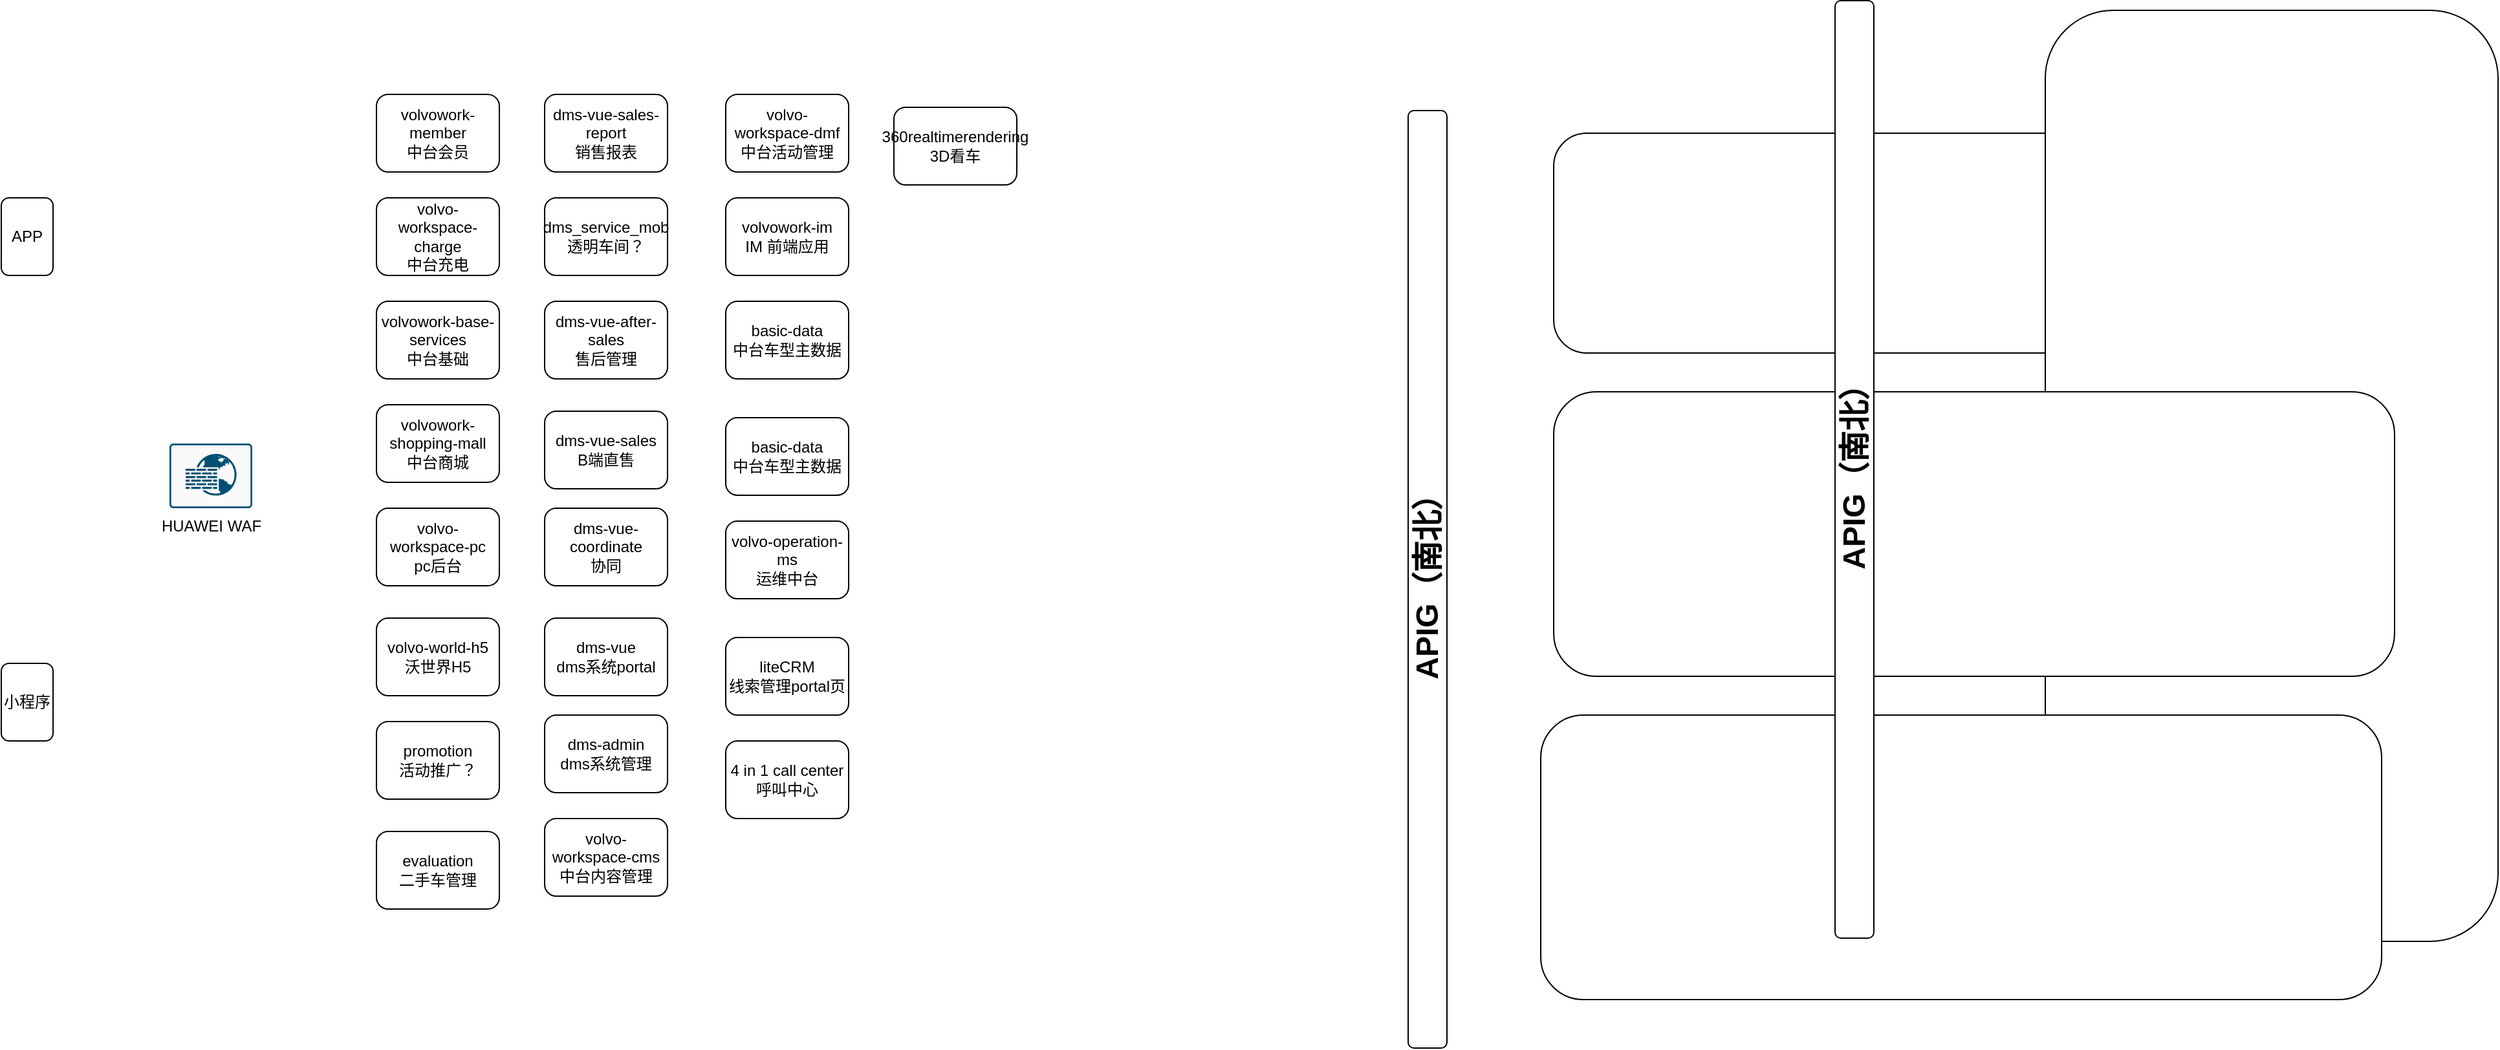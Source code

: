 <mxfile version="21.5.0" type="github">
  <diagram name="Page-1" id="T4evkczM5tz2uir8NdWq">
    <mxGraphModel dx="1434" dy="1856" grid="1" gridSize="10" guides="1" tooltips="1" connect="1" arrows="1" fold="1" page="1" pageScale="1" pageWidth="850" pageHeight="1100" math="0" shadow="0">
      <root>
        <mxCell id="0" />
        <mxCell id="1" parent="0" />
        <mxCell id="0nl9WSmzOAjqTuigGbIG-6" value="HUAWEI WAF" style="sketch=0;points=[[0.015,0.015,0],[0.985,0.015,0],[0.985,0.985,0],[0.015,0.985,0],[0.25,0,0],[0.5,0,0],[0.75,0,0],[1,0.25,0],[1,0.5,0],[1,0.75,0],[0.75,1,0],[0.5,1,0],[0.25,1,0],[0,0.75,0],[0,0.5,0],[0,0.25,0]];verticalLabelPosition=bottom;html=1;verticalAlign=top;aspect=fixed;align=center;pointerEvents=1;shape=mxgraph.cisco19.rect;prIcon=web_application_firewall;fillColor=#FAFAFA;strokeColor=#005073;" parent="1" vertex="1">
          <mxGeometry x="250" y="260" width="64" height="50" as="geometry" />
        </mxCell>
        <mxCell id="0nl9WSmzOAjqTuigGbIG-9" value="小程序" style="rounded=1;whiteSpace=wrap;html=1;" parent="1" vertex="1">
          <mxGeometry x="120" y="430" width="40" height="60" as="geometry" />
        </mxCell>
        <mxCell id="0nl9WSmzOAjqTuigGbIG-10" value="APP" style="rounded=1;whiteSpace=wrap;html=1;" parent="1" vertex="1">
          <mxGeometry x="120" y="70" width="40" height="60" as="geometry" />
        </mxCell>
        <mxCell id="0nl9WSmzOAjqTuigGbIG-3" value="&lt;h1&gt;APIG（南北）&lt;/h1&gt;" style="rounded=1;whiteSpace=wrap;html=1;verticalAlign=middle;labelPosition=center;verticalLabelPosition=middle;align=center;labelBackgroundColor=none;labelBorderColor=none;flipV=0;flipH=0;glass=0;shadow=0;rotation=-90;" parent="1" vertex="1">
          <mxGeometry x="860" y="350" width="725" height="30" as="geometry" />
        </mxCell>
        <mxCell id="0nl9WSmzOAjqTuigGbIG-20" value="&lt;div style=&quot;text-align: justify;&quot;&gt;&lt;br&gt;&lt;/div&gt;" style="rounded=1;whiteSpace=wrap;html=1;shadow=0;glass=0;labelBackgroundColor=none;labelBorderColor=none;strokeColor=default;fontFamily=Helvetica;fontSize=12;fontColor=default;fillColor=default;align=left;" parent="1" vertex="1">
          <mxGeometry x="1320" y="20" width="650" height="170" as="geometry" />
        </mxCell>
        <mxCell id="0nl9WSmzOAjqTuigGbIG-21" value="&lt;div style=&quot;text-align: justify;&quot;&gt;&lt;br&gt;&lt;/div&gt;" style="rounded=1;whiteSpace=wrap;html=1;shadow=0;glass=0;labelBackgroundColor=none;labelBorderColor=none;strokeColor=default;fontFamily=Helvetica;fontSize=12;fontColor=default;fillColor=default;align=left;" parent="1" vertex="1">
          <mxGeometry x="1700" y="-75" width="350" height="720" as="geometry" />
        </mxCell>
        <mxCell id="0nl9WSmzOAjqTuigGbIG-22" value="&lt;div style=&quot;text-align: justify;&quot;&gt;&lt;br&gt;&lt;/div&gt;" style="rounded=1;whiteSpace=wrap;html=1;shadow=0;glass=0;labelBackgroundColor=none;labelBorderColor=none;strokeColor=default;fontFamily=Helvetica;fontSize=12;fontColor=default;fillColor=default;align=left;" parent="1" vertex="1">
          <mxGeometry x="1320" y="220" width="650" height="220" as="geometry" />
        </mxCell>
        <mxCell id="0nl9WSmzOAjqTuigGbIG-23" value="&lt;div style=&quot;text-align: justify;&quot;&gt;&lt;br&gt;&lt;/div&gt;" style="rounded=1;whiteSpace=wrap;html=1;shadow=0;glass=0;labelBackgroundColor=none;labelBorderColor=none;strokeColor=default;fontFamily=Helvetica;fontSize=12;fontColor=default;fillColor=default;align=left;" parent="1" vertex="1">
          <mxGeometry x="1310" y="470" width="650" height="220" as="geometry" />
        </mxCell>
        <mxCell id="0nl9WSmzOAjqTuigGbIG-24" value="&lt;h1&gt;APIG（南北）&lt;/h1&gt;" style="rounded=1;whiteSpace=wrap;html=1;verticalAlign=middle;labelPosition=center;verticalLabelPosition=middle;align=center;labelBackgroundColor=none;labelBorderColor=none;flipV=0;flipH=0;glass=0;shadow=0;rotation=-90;" parent="1" vertex="1">
          <mxGeometry x="1190" y="265" width="725" height="30" as="geometry" />
        </mxCell>
        <mxCell id="0nl9WSmzOAjqTuigGbIG-25" value="volvowork-member&lt;br&gt;中台会员" style="rounded=1;whiteSpace=wrap;html=1;" parent="1" vertex="1">
          <mxGeometry x="410" y="-10" width="95" height="60" as="geometry" />
        </mxCell>
        <mxCell id="0nl9WSmzOAjqTuigGbIG-26" value="volvo-workspace-charge&lt;br&gt;中台充电" style="rounded=1;whiteSpace=wrap;html=1;" parent="1" vertex="1">
          <mxGeometry x="410" y="70" width="95" height="60" as="geometry" />
        </mxCell>
        <mxCell id="0nl9WSmzOAjqTuigGbIG-27" value="volvowork-base-services&lt;br&gt;中台基础" style="rounded=1;whiteSpace=wrap;html=1;" parent="1" vertex="1">
          <mxGeometry x="410" y="150" width="95" height="60" as="geometry" />
        </mxCell>
        <mxCell id="0nl9WSmzOAjqTuigGbIG-28" value="volvowork-shopping-mall&lt;br&gt;中台商城" style="rounded=1;whiteSpace=wrap;html=1;" parent="1" vertex="1">
          <mxGeometry x="410" y="230" width="95" height="60" as="geometry" />
        </mxCell>
        <mxCell id="nDyLXVGqyyg2RE5gqK5G-1" value="volvo-workspace-pc&lt;br&gt;pc后台" style="rounded=1;whiteSpace=wrap;html=1;" vertex="1" parent="1">
          <mxGeometry x="410" y="310" width="95" height="60" as="geometry" />
        </mxCell>
        <mxCell id="nDyLXVGqyyg2RE5gqK5G-2" value="volvo-world-h5&lt;br&gt;沃世界H5" style="rounded=1;whiteSpace=wrap;html=1;" vertex="1" parent="1">
          <mxGeometry x="410" y="395" width="95" height="60" as="geometry" />
        </mxCell>
        <mxCell id="nDyLXVGqyyg2RE5gqK5G-3" value="promotion&lt;br&gt;活动推广？" style="rounded=1;whiteSpace=wrap;html=1;" vertex="1" parent="1">
          <mxGeometry x="410" y="475" width="95" height="60" as="geometry" />
        </mxCell>
        <mxCell id="nDyLXVGqyyg2RE5gqK5G-4" value="evaluation&lt;br&gt;二手车管理" style="rounded=1;whiteSpace=wrap;html=1;" vertex="1" parent="1">
          <mxGeometry x="410" y="560" width="95" height="60" as="geometry" />
        </mxCell>
        <mxCell id="nDyLXVGqyyg2RE5gqK5G-7" value="dms-vue-sales-report&lt;br&gt;销售报表" style="rounded=1;whiteSpace=wrap;html=1;" vertex="1" parent="1">
          <mxGeometry x="540" y="-10" width="95" height="60" as="geometry" />
        </mxCell>
        <mxCell id="nDyLXVGqyyg2RE5gqK5G-8" value="dms_service_mob&lt;br&gt;透明车间？" style="rounded=1;whiteSpace=wrap;html=1;" vertex="1" parent="1">
          <mxGeometry x="540" y="70" width="95" height="60" as="geometry" />
        </mxCell>
        <mxCell id="nDyLXVGqyyg2RE5gqK5G-9" value="dms-vue-after-sales&lt;br&gt;售后管理" style="rounded=1;whiteSpace=wrap;html=1;" vertex="1" parent="1">
          <mxGeometry x="540" y="150" width="95" height="60" as="geometry" />
        </mxCell>
        <mxCell id="nDyLXVGqyyg2RE5gqK5G-10" value="dms-vue-sales&lt;br&gt;B端直售" style="rounded=1;whiteSpace=wrap;html=1;" vertex="1" parent="1">
          <mxGeometry x="540" y="235" width="95" height="60" as="geometry" />
        </mxCell>
        <mxCell id="nDyLXVGqyyg2RE5gqK5G-11" value="dms-vue-coordinate&lt;br&gt;协同" style="rounded=1;whiteSpace=wrap;html=1;" vertex="1" parent="1">
          <mxGeometry x="540" y="310" width="95" height="60" as="geometry" />
        </mxCell>
        <mxCell id="nDyLXVGqyyg2RE5gqK5G-12" value="dms-vue&lt;br&gt;dms系统portal" style="rounded=1;whiteSpace=wrap;html=1;" vertex="1" parent="1">
          <mxGeometry x="540" y="395" width="95" height="60" as="geometry" />
        </mxCell>
        <mxCell id="nDyLXVGqyyg2RE5gqK5G-13" value="dms-admin&lt;br&gt;dms系统管理" style="rounded=1;whiteSpace=wrap;html=1;" vertex="1" parent="1">
          <mxGeometry x="540" y="470" width="95" height="60" as="geometry" />
        </mxCell>
        <mxCell id="nDyLXVGqyyg2RE5gqK5G-14" value="volvo-workspace-cms&lt;br&gt;中台内容管理" style="rounded=1;whiteSpace=wrap;html=1;" vertex="1" parent="1">
          <mxGeometry x="540" y="550" width="95" height="60" as="geometry" />
        </mxCell>
        <mxCell id="nDyLXVGqyyg2RE5gqK5G-15" value="volvo-workspace-dmf&lt;br&gt;中台活动管理" style="rounded=1;whiteSpace=wrap;html=1;" vertex="1" parent="1">
          <mxGeometry x="680" y="-10" width="95" height="60" as="geometry" />
        </mxCell>
        <mxCell id="nDyLXVGqyyg2RE5gqK5G-16" value="volvowork-im&lt;br&gt;IM 前端应用" style="rounded=1;whiteSpace=wrap;html=1;" vertex="1" parent="1">
          <mxGeometry x="680" y="70" width="95" height="60" as="geometry" />
        </mxCell>
        <mxCell id="nDyLXVGqyyg2RE5gqK5G-17" value="basic-data&lt;br&gt;中台车型主数据" style="rounded=1;whiteSpace=wrap;html=1;" vertex="1" parent="1">
          <mxGeometry x="680" y="150" width="95" height="60" as="geometry" />
        </mxCell>
        <mxCell id="nDyLXVGqyyg2RE5gqK5G-18" value="basic-data&lt;br&gt;中台车型主数据" style="rounded=1;whiteSpace=wrap;html=1;" vertex="1" parent="1">
          <mxGeometry x="680" y="240" width="95" height="60" as="geometry" />
        </mxCell>
        <mxCell id="nDyLXVGqyyg2RE5gqK5G-19" value="volvo-operation-ms&lt;br&gt;运维中台" style="rounded=1;whiteSpace=wrap;html=1;" vertex="1" parent="1">
          <mxGeometry x="680" y="320" width="95" height="60" as="geometry" />
        </mxCell>
        <mxCell id="nDyLXVGqyyg2RE5gqK5G-20" value="liteCRM&lt;br&gt;线索管理portal页" style="rounded=1;whiteSpace=wrap;html=1;" vertex="1" parent="1">
          <mxGeometry x="680" y="410" width="95" height="60" as="geometry" />
        </mxCell>
        <mxCell id="nDyLXVGqyyg2RE5gqK5G-21" value="4 in 1 call center&lt;br&gt;呼叫中心" style="rounded=1;whiteSpace=wrap;html=1;" vertex="1" parent="1">
          <mxGeometry x="680" y="490" width="95" height="60" as="geometry" />
        </mxCell>
        <mxCell id="nDyLXVGqyyg2RE5gqK5G-23" value="360realtimerendering&lt;br&gt;3D看车" style="rounded=1;whiteSpace=wrap;html=1;" vertex="1" parent="1">
          <mxGeometry x="810" width="95" height="60" as="geometry" />
        </mxCell>
      </root>
    </mxGraphModel>
  </diagram>
</mxfile>
